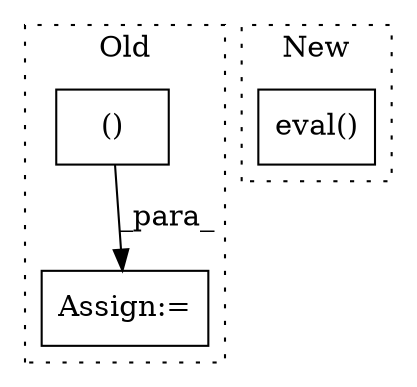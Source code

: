 digraph G {
subgraph cluster0 {
1 [label="()" a="54" s="4129" l="8" shape="box"];
3 [label="Assign:=" a="68" s="4221" l="3" shape="box"];
label = "Old";
style="dotted";
}
subgraph cluster1 {
2 [label="eval()" a="75" s="4461" l="15" shape="box"];
label = "New";
style="dotted";
}
1 -> 3 [label="_para_"];
}
